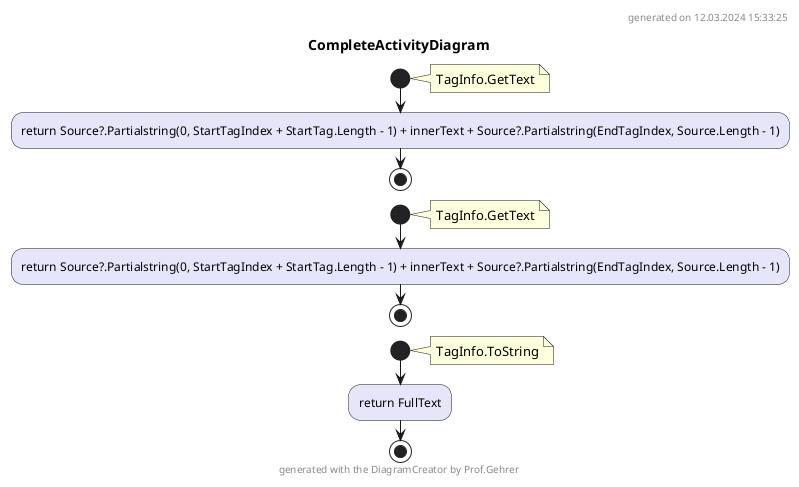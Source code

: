 @startuml CompleteActivityDiagram
header
generated on 12.03.2024 15:33:25
end header
title CompleteActivityDiagram
start
note right:  TagInfo.GetText
#Lavender:return Source?.Partialstring(0, StartTagIndex + StartTag.Length - 1) + innerText + Source?.Partialstring(EndTagIndex, Source.Length - 1);
stop
start
note right:  TagInfo.GetText
#Lavender:return Source?.Partialstring(0, StartTagIndex + StartTag.Length - 1) + innerText + Source?.Partialstring(EndTagIndex, Source.Length - 1);
stop
start
note right:  TagInfo.ToString
#Lavender:return FullText;
stop
footer
generated with the DiagramCreator by Prof.Gehrer
end footer
@enduml
